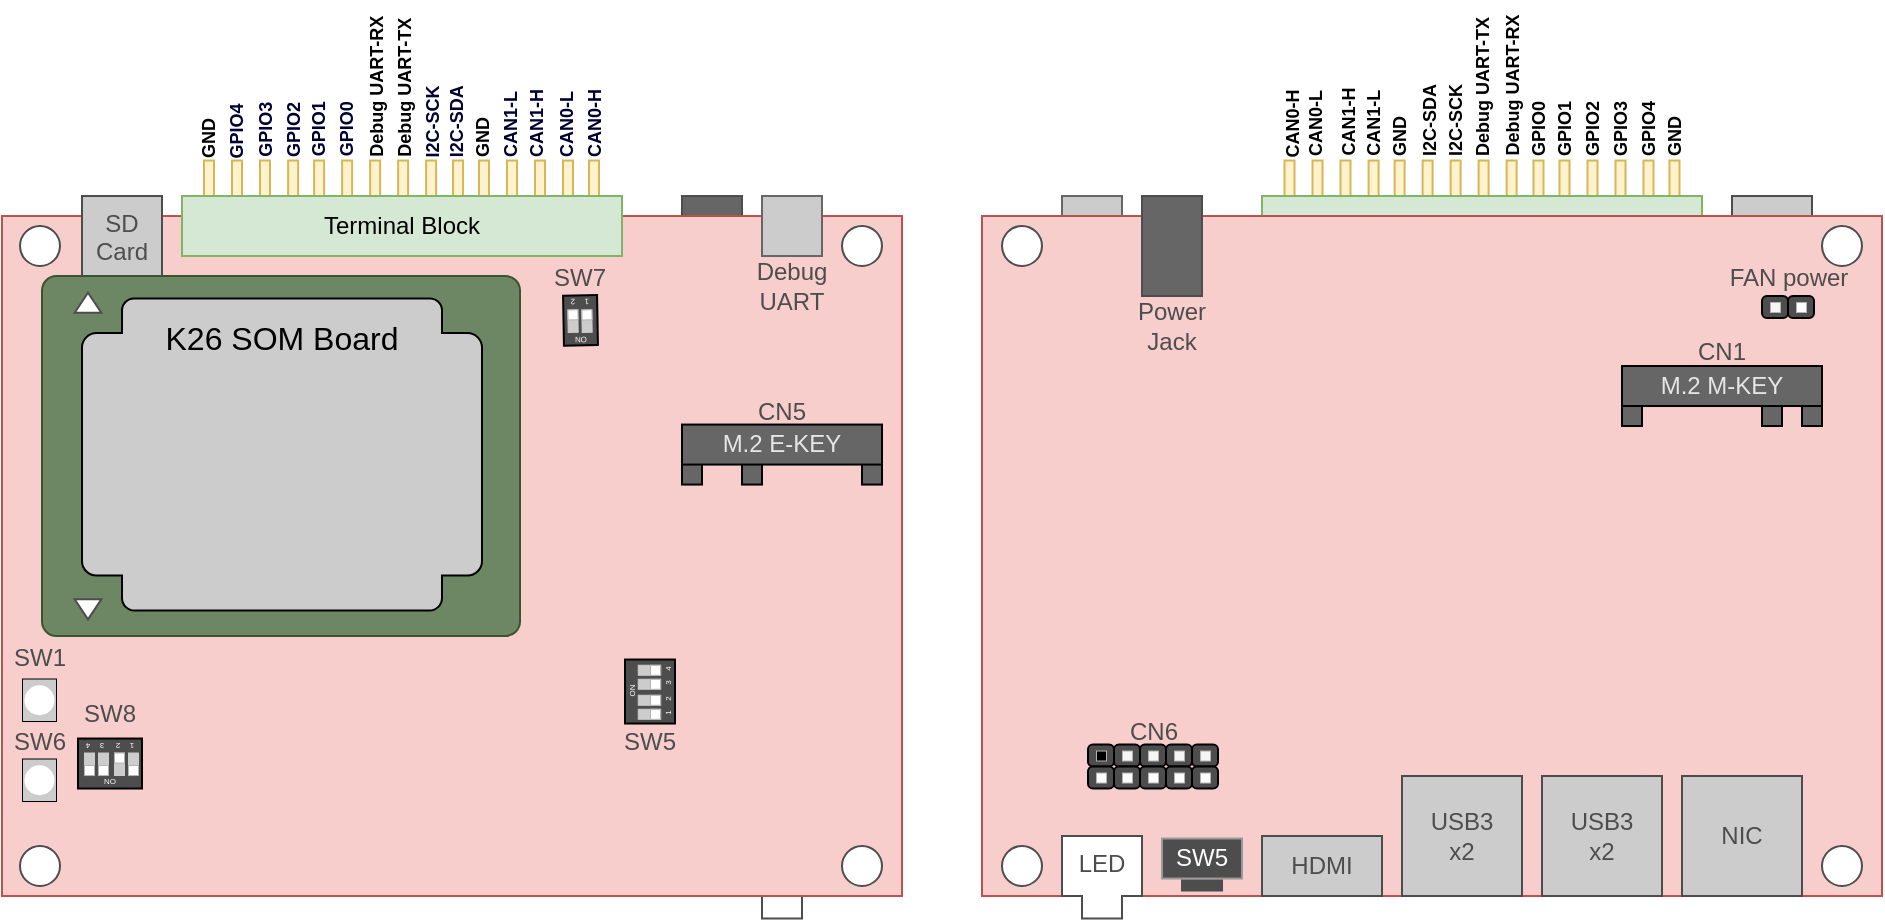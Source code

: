 <mxfile version="20.8.13" type="device"><diagram id="Auntro9jrCzOKTlbSB1T" name="Page-1"><mxGraphModel dx="1839" dy="547" grid="1" gridSize="10" guides="1" tooltips="1" connect="1" arrows="1" fold="1" page="1" pageScale="1" pageWidth="850" pageHeight="1100" math="0" shadow="0"><root><mxCell id="0"/><mxCell id="1" parent="0"/><mxCell id="RBWeou6Ohkpq0n6bIXao-404" value="" style="rounded=0;whiteSpace=wrap;html=1;strokeColor=#d6b656;fillColor=#fff2cc;" parent="1" vertex="1"><mxGeometry x="111.25" y="922.26" width="5" height="33.75" as="geometry"/></mxCell><mxCell id="RBWeou6Ohkpq0n6bIXao-405" value="" style="rounded=0;whiteSpace=wrap;html=1;strokeColor=#d6b656;fillColor=#fff2cc;" parent="1" vertex="1"><mxGeometry x="125.25" y="922.26" width="5" height="33.75" as="geometry"/></mxCell><mxCell id="RBWeou6Ohkpq0n6bIXao-406" value="" style="rounded=0;whiteSpace=wrap;html=1;strokeColor=#d6b656;fillColor=#fff2cc;" parent="1" vertex="1"><mxGeometry x="139.25" y="922.26" width="5" height="33.75" as="geometry"/></mxCell><mxCell id="RBWeou6Ohkpq0n6bIXao-407" value="" style="rounded=0;whiteSpace=wrap;html=1;strokeColor=#d6b656;fillColor=#fff2cc;" parent="1" vertex="1"><mxGeometry x="153.31" y="922.26" width="5" height="33.75" as="geometry"/></mxCell><mxCell id="RBWeou6Ohkpq0n6bIXao-408" value="" style="rounded=0;whiteSpace=wrap;html=1;strokeColor=#d6b656;fillColor=#fff2cc;" parent="1" vertex="1"><mxGeometry x="166.31" y="922.26" width="5" height="33.75" as="geometry"/></mxCell><mxCell id="RBWeou6Ohkpq0n6bIXao-409" value="" style="rounded=0;whiteSpace=wrap;html=1;strokeColor=#d6b656;fillColor=#fff2cc;" parent="1" vertex="1"><mxGeometry x="180.31" y="922.26" width="5" height="33.75" as="geometry"/></mxCell><mxCell id="RBWeou6Ohkpq0n6bIXao-410" value="" style="rounded=0;whiteSpace=wrap;html=1;strokeColor=#d6b656;fillColor=#fff2cc;" parent="1" vertex="1"><mxGeometry x="194.31" y="922.26" width="5" height="33.75" as="geometry"/></mxCell><mxCell id="RBWeou6Ohkpq0n6bIXao-411" value="" style="rounded=0;whiteSpace=wrap;html=1;strokeColor=#d6b656;fillColor=#fff2cc;" parent="1" vertex="1"><mxGeometry x="208.31" y="922.26" width="5" height="33.75" as="geometry"/></mxCell><mxCell id="RBWeou6Ohkpq0n6bIXao-412" value="" style="rounded=0;whiteSpace=wrap;html=1;strokeColor=#d6b656;fillColor=#fff2cc;" parent="1" vertex="1"><mxGeometry x="222.31" y="922.26" width="5" height="33.75" as="geometry"/></mxCell><mxCell id="RBWeou6Ohkpq0n6bIXao-413" value="" style="rounded=0;whiteSpace=wrap;html=1;strokeColor=#d6b656;fillColor=#fff2cc;" parent="1" vertex="1"><mxGeometry x="235.75" y="922.26" width="5" height="33.75" as="geometry"/></mxCell><mxCell id="RBWeou6Ohkpq0n6bIXao-414" value="" style="rounded=0;whiteSpace=wrap;html=1;strokeColor=#d6b656;fillColor=#fff2cc;" parent="1" vertex="1"><mxGeometry x="248.75" y="922.26" width="5" height="33.75" as="geometry"/></mxCell><mxCell id="RBWeou6Ohkpq0n6bIXao-415" value="" style="rounded=0;whiteSpace=wrap;html=1;strokeColor=#d6b656;fillColor=#fff2cc;" parent="1" vertex="1"><mxGeometry x="262.75" y="922.26" width="5" height="33.75" as="geometry"/></mxCell><mxCell id="RBWeou6Ohkpq0n6bIXao-416" value="" style="rounded=0;whiteSpace=wrap;html=1;strokeColor=#d6b656;fillColor=#fff2cc;" parent="1" vertex="1"><mxGeometry x="276.75" y="922.26" width="5" height="33.75" as="geometry"/></mxCell><mxCell id="RBWeou6Ohkpq0n6bIXao-417" value="" style="rounded=0;whiteSpace=wrap;html=1;strokeColor=#d6b656;fillColor=#fff2cc;" parent="1" vertex="1"><mxGeometry x="290.75" y="922.26" width="5" height="33.75" as="geometry"/></mxCell><mxCell id="RBWeou6Ohkpq0n6bIXao-418" value="" style="rounded=0;whiteSpace=wrap;html=1;strokeColor=#d6b656;fillColor=#fff2cc;" parent="1" vertex="1"><mxGeometry x="303.75" y="922.26" width="5" height="33.75" as="geometry"/></mxCell><mxCell id="RBWeou6Ohkpq0n6bIXao-419" value="" style="rounded=0;whiteSpace=wrap;html=1;verticalAlign=top;strokeColor=#4D4D4D;fontColor=#4D4D4D;fillColor=#CCCCCC;" parent="1" vertex="1"><mxGeometry x="335" y="940.01" width="40" height="50" as="geometry"/></mxCell><mxCell id="RBWeou6Ohkpq0n6bIXao-420" value="" style="rounded=0;whiteSpace=wrap;html=1;strokeColor=#666666;fontColor=#333333;fillColor=#CCCCCC;" parent="1" vertex="1"><mxGeometry y="940.01" width="30" height="30" as="geometry"/></mxCell><mxCell id="RBWeou6Ohkpq0n6bIXao-421" value="" style="rounded=0;whiteSpace=wrap;html=1;strokeColor=#82b366;fillColor=#d5e8d4;" parent="1" vertex="1"><mxGeometry x="100" y="940.01" width="220" height="30" as="geometry"/></mxCell><mxCell id="RBWeou6Ohkpq0n6bIXao-422" value="" style="rounded=0;whiteSpace=wrap;html=1;strokeColor=#b85450;fillColor=#f8cecc;" parent="1" vertex="1"><mxGeometry x="-40" y="950.01" width="450" height="340" as="geometry"/></mxCell><mxCell id="RBWeou6Ohkpq0n6bIXao-423" value="" style="ellipse;whiteSpace=wrap;html=1;aspect=fixed;strokeColor=#4D4D4D;fontColor=#4D4D4D;" parent="1" vertex="1"><mxGeometry x="-30" y="955.01" width="20" height="20" as="geometry"/></mxCell><mxCell id="RBWeou6Ohkpq0n6bIXao-424" value="" style="ellipse;whiteSpace=wrap;html=1;aspect=fixed;strokeColor=#4D4D4D;fontColor=#4D4D4D;" parent="1" vertex="1"><mxGeometry x="-30" y="1265.01" width="20" height="20" as="geometry"/></mxCell><mxCell id="RBWeou6Ohkpq0n6bIXao-425" value="" style="ellipse;whiteSpace=wrap;html=1;aspect=fixed;strokeColor=#4D4D4D;fontColor=#4D4D4D;" parent="1" vertex="1"><mxGeometry x="380" y="1265.01" width="20" height="20" as="geometry"/></mxCell><mxCell id="RBWeou6Ohkpq0n6bIXao-426" value="" style="ellipse;whiteSpace=wrap;html=1;aspect=fixed;strokeColor=#4D4D4D;fontColor=#4D4D4D;" parent="1" vertex="1"><mxGeometry x="380" y="955.01" width="20" height="20" as="geometry"/></mxCell><mxCell id="RBWeou6Ohkpq0n6bIXao-427" value="" style="rounded=0;whiteSpace=wrap;html=1;strokeColor=#000000;fontColor=#4D4D4D;fillColor=#666666;" parent="1" vertex="1"><mxGeometry x="350" y="1035.01" width="10" height="20" as="geometry"/></mxCell><mxCell id="RBWeou6Ohkpq0n6bIXao-428" value="" style="rounded=0;whiteSpace=wrap;html=1;strokeColor=#000000;fontColor=#4D4D4D;fillColor=#666666;" parent="1" vertex="1"><mxGeometry x="280" y="1035.01" width="10" height="20" as="geometry"/></mxCell><mxCell id="RBWeou6Ohkpq0n6bIXao-429" value="" style="rounded=0;whiteSpace=wrap;html=1;strokeColor=#000000;fontColor=#4D4D4D;fillColor=#666666;" parent="1" vertex="1"><mxGeometry x="370" y="1035.01" width="10" height="20" as="geometry"/></mxCell><mxCell id="RBWeou6Ohkpq0n6bIXao-430" value="&lt;span&gt;&lt;font color=&quot;#e6e6e6&quot;&gt;M.2 M-KEY&lt;/font&gt;&lt;/span&gt;" style="rounded=0;whiteSpace=wrap;html=1;strokeColor=#000000;fontColor=#4D4D4D;fillColor=#666666;" parent="1" vertex="1"><mxGeometry x="280" y="1025.01" width="100" height="20" as="geometry"/></mxCell><mxCell id="RBWeou6Ohkpq0n6bIXao-431" value="NIC" style="rounded=0;whiteSpace=wrap;html=1;strokeColor=#4D4D4D;fontColor=#4D4D4D;fillColor=#CCCCCC;" parent="1" vertex="1"><mxGeometry x="310" y="1230.01" width="60" height="60" as="geometry"/></mxCell><mxCell id="RBWeou6Ohkpq0n6bIXao-432" value="&lt;div&gt;USB3&lt;/div&gt;x2" style="rounded=0;whiteSpace=wrap;html=1;strokeColor=#4D4D4D;fontColor=#4D4D4D;fillColor=#CCCCCC;" parent="1" vertex="1"><mxGeometry x="170" y="1230.01" width="60" height="60" as="geometry"/></mxCell><mxCell id="RBWeou6Ohkpq0n6bIXao-433" value="&lt;div&gt;USB3&lt;/div&gt;&lt;div&gt;x2&lt;br&gt;&lt;/div&gt;" style="rounded=0;whiteSpace=wrap;html=1;strokeColor=#4D4D4D;fontColor=#4D4D4D;fillColor=#CCCCCC;" parent="1" vertex="1"><mxGeometry x="240" y="1230.01" width="60" height="60" as="geometry"/></mxCell><mxCell id="RBWeou6Ohkpq0n6bIXao-434" value="HDMI" style="rounded=0;whiteSpace=wrap;html=1;strokeColor=#4D4D4D;fontColor=#4D4D4D;fillColor=#CCCCCC;" parent="1" vertex="1"><mxGeometry x="100" y="1260.01" width="60" height="30" as="geometry"/></mxCell><mxCell id="RBWeou6Ohkpq0n6bIXao-435" value="&lt;font color=&quot;#ffffff&quot;&gt;SW5&lt;/font&gt;" style="rounded=0;whiteSpace=wrap;html=1;strokeColor=#999999;fontColor=#4D4D4D;fillColor=#4D4D4D;" parent="1" vertex="1"><mxGeometry x="50" y="1261.26" width="40" height="20" as="geometry"/></mxCell><mxCell id="RBWeou6Ohkpq0n6bIXao-436" value="" style="rounded=0;whiteSpace=wrap;html=1;strokeColor=#4D4D4D;fontColor=#4D4D4D;fillColor=#666666;" parent="1" vertex="1"><mxGeometry x="40" y="940.01" width="30" height="50" as="geometry"/></mxCell><mxCell id="RBWeou6Ohkpq0n6bIXao-437" value="LED" style="shape=tee;whiteSpace=wrap;html=1;dx=20;dy=30;verticalAlign=top;strokeColor=#4D4D4D;fontColor=#4D4D4D;" parent="1" vertex="1"><mxGeometry y="1260.01" width="40" height="41.25" as="geometry"/></mxCell><mxCell id="RBWeou6Ohkpq0n6bIXao-438" value="&lt;div&gt;Power&lt;/div&gt;&lt;div&gt;Jack&lt;br&gt;&lt;/div&gt;" style="text;html=1;strokeColor=none;fillColor=none;align=center;verticalAlign=middle;whiteSpace=wrap;rounded=0;fontColor=#4D4D4D;" parent="1" vertex="1"><mxGeometry x="25" y="990.01" width="60" height="30" as="geometry"/></mxCell><mxCell id="RBWeou6Ohkpq0n6bIXao-439" value="" style="rounded=0;whiteSpace=wrap;html=1;strokeColor=#4D4D4D;fontColor=#4D4D4D;fillColor=#4D4D4D;" parent="1" vertex="1"><mxGeometry x="60" y="1282.26" width="20" height="5" as="geometry"/></mxCell><mxCell id="RBWeou6Ohkpq0n6bIXao-440" value="" style="group" parent="1" connectable="0" vertex="1"><mxGeometry x="65" y="1214.26" width="13" height="22" as="geometry"/></mxCell><mxCell id="RBWeou6Ohkpq0n6bIXao-441" value="" style="rounded=1;whiteSpace=wrap;html=1;labelBackgroundColor=none;fontSize=16;fontColor=#000000;strokeColor=default;strokeWidth=1;fillColor=#4D4D4D;gradientColor=none;arcSize=22;" parent="RBWeou6Ohkpq0n6bIXao-440" vertex="1"><mxGeometry width="13" height="11" as="geometry"/></mxCell><mxCell id="RBWeou6Ohkpq0n6bIXao-442" value="" style="rounded=1;whiteSpace=wrap;html=1;labelBackgroundColor=none;fontSize=16;fontColor=#000000;strokeColor=default;strokeWidth=1;fillColor=#4D4D4D;gradientColor=none;arcSize=22;" parent="RBWeou6Ohkpq0n6bIXao-440" vertex="1"><mxGeometry y="11" width="13" height="11" as="geometry"/></mxCell><mxCell id="RBWeou6Ohkpq0n6bIXao-443" value="" style="rounded=0;whiteSpace=wrap;html=1;labelBackgroundColor=none;fontSize=16;strokeColor=#B3B3B3;strokeWidth=0.5;fillColor=#f5f5f5;fontColor=#333333;" parent="RBWeou6Ohkpq0n6bIXao-440" vertex="1"><mxGeometry x="4" y="3" width="5" height="5" as="geometry"/></mxCell><mxCell id="RBWeou6Ohkpq0n6bIXao-444" value="" style="rounded=0;whiteSpace=wrap;html=1;labelBackgroundColor=none;fontSize=16;strokeColor=#B3B3B3;strokeWidth=0.5;fillColor=#FFFFFF;" parent="RBWeou6Ohkpq0n6bIXao-440" vertex="1"><mxGeometry x="4" y="14" width="5" height="5" as="geometry"/></mxCell><mxCell id="RBWeou6Ohkpq0n6bIXao-452" value="&lt;div style=&quot;font-size: 9px;&quot;&gt;&lt;font color=&quot;#000000&quot;&gt;&lt;b&gt;GND&lt;/b&gt;&lt;/font&gt;&lt;br&gt;&lt;/div&gt;" style="text;html=1;strokeColor=none;fillColor=none;align=left;verticalAlign=middle;whiteSpace=wrap;rounded=0;rotation=-90;fontColor=#4D4D4D;" parent="1" vertex="1"><mxGeometry x="147.03" y="892.55" width="43.94" height="15" as="geometry"/></mxCell><mxCell id="RBWeou6Ohkpq0n6bIXao-453" value="&lt;div style=&quot;font-size: 9px;&quot;&gt;&lt;font color=&quot;#000000&quot; style=&quot;font-size: 9px;&quot;&gt;&lt;b&gt;GND&lt;/b&gt;&lt;/font&gt;&lt;/div&gt;" style="text;html=1;strokeColor=none;fillColor=none;align=left;verticalAlign=middle;whiteSpace=wrap;rounded=0;rotation=-90;fontColor=#4D4D4D;" parent="1" vertex="1"><mxGeometry x="294.93" y="902.98" width="22.63" height="15" as="geometry"/></mxCell><mxCell id="RBWeou6Ohkpq0n6bIXao-454" value="&lt;div style=&quot;font-size: 9px;&quot;&gt;&lt;b style=&quot;&quot;&gt;&lt;font color=&quot;#000000&quot;&gt;GPIO4&lt;/font&gt;&lt;/b&gt;&lt;br&gt;&lt;/div&gt;" style="text;html=1;strokeColor=none;fillColor=none;align=left;verticalAlign=middle;whiteSpace=wrap;rounded=0;rotation=-90;fontColor=#4D4D4D;" parent="1" vertex="1"><mxGeometry x="281.93" y="902.98" width="22.63" height="15" as="geometry"/></mxCell><mxCell id="RBWeou6Ohkpq0n6bIXao-455" value="&lt;div style=&quot;font-size: 9px;&quot;&gt;&lt;b style=&quot;&quot;&gt;&lt;font color=&quot;#000000&quot;&gt;GPIO3&lt;/font&gt;&lt;/b&gt;&lt;br&gt;&lt;/div&gt;" style="text;html=1;strokeColor=none;fillColor=none;align=left;verticalAlign=middle;whiteSpace=wrap;rounded=0;rotation=-90;fontColor=#4D4D4D;" parent="1" vertex="1"><mxGeometry x="267.93" y="902.98" width="22.63" height="15" as="geometry"/></mxCell><mxCell id="RBWeou6Ohkpq0n6bIXao-456" value="&lt;div style=&quot;font-size: 9px;&quot;&gt;&lt;b style=&quot;&quot;&gt;&lt;font color=&quot;#000000&quot;&gt;GPIO2&lt;/font&gt;&lt;/b&gt;&lt;/div&gt;" style="text;html=1;strokeColor=none;fillColor=none;align=left;verticalAlign=middle;whiteSpace=wrap;rounded=0;rotation=-90;fontColor=#4D4D4D;" parent="1" vertex="1"><mxGeometry x="253.93" y="902.98" width="22.63" height="15" as="geometry"/></mxCell><mxCell id="RBWeou6Ohkpq0n6bIXao-457" value="&lt;div style=&quot;font-size: 9px;&quot;&gt;&lt;b style=&quot;&quot;&gt;&lt;font color=&quot;#000000&quot;&gt;GPIO1&lt;/font&gt;&lt;/b&gt;&lt;/div&gt;" style="text;html=1;strokeColor=none;fillColor=none;align=left;verticalAlign=middle;whiteSpace=wrap;rounded=0;rotation=-90;fontColor=#4D4D4D;" parent="1" vertex="1"><mxGeometry x="239.94" y="902.98" width="22.63" height="15" as="geometry"/></mxCell><mxCell id="RBWeou6Ohkpq0n6bIXao-458" value="&lt;div style=&quot;font-size: 9px;&quot;&gt;&lt;b style=&quot;&quot;&gt;&lt;font color=&quot;#000000&quot;&gt;GPIO0&lt;/font&gt;&lt;/b&gt;&lt;/div&gt;" style="text;html=1;strokeColor=none;fillColor=none;align=left;verticalAlign=middle;whiteSpace=wrap;rounded=0;rotation=-90;fontColor=#4D4D4D;" parent="1" vertex="1"><mxGeometry x="226.93" y="902.98" width="22.63" height="15" as="geometry"/></mxCell><mxCell id="RBWeou6Ohkpq0n6bIXao-459" value="&lt;div style=&quot;font-size: 9px;&quot;&gt;&lt;font color=&quot;#000000&quot;&gt;&lt;b&gt;Debug UART-RX&lt;/b&gt;&lt;/font&gt;&lt;br&gt;&lt;/div&gt;" style="text;html=1;strokeColor=none;fillColor=none;align=left;verticalAlign=middle;whiteSpace=wrap;rounded=0;rotation=-90;fontColor=#4D4D4D;" parent="1" vertex="1"><mxGeometry x="185.78" y="874.55" width="78.94" height="15" as="geometry"/></mxCell><mxCell id="RBWeou6Ohkpq0n6bIXao-460" value="&lt;div style=&quot;font-size: 9px;&quot;&gt;&lt;font color=&quot;#000000&quot;&gt;&lt;b&gt;Debug UART-&lt;span style=&quot;background-color: initial;&quot;&gt;TX&lt;/span&gt;&lt;/b&gt;&lt;/font&gt;&lt;/div&gt;" style="text;html=1;strokeColor=none;fillColor=none;align=left;verticalAlign=middle;whiteSpace=wrap;rounded=0;rotation=-90;fontColor=#4D4D4D;" parent="1" vertex="1"><mxGeometry x="174.49" y="878.55" width="71.51" height="15" as="geometry"/></mxCell><mxCell id="RBWeou6Ohkpq0n6bIXao-461" value="&lt;div style=&quot;font-size: 9px;&quot;&gt;&lt;div&gt;&lt;b style=&quot;&quot;&gt;&lt;font color=&quot;#000000&quot;&gt;I2C-SCK&lt;/font&gt;&lt;/b&gt;&lt;/div&gt;&lt;/div&gt;" style="text;html=1;strokeColor=none;fillColor=none;align=left;verticalAlign=middle;whiteSpace=wrap;rounded=0;rotation=-90;fontColor=#4D4D4D;" parent="1" vertex="1"><mxGeometry x="175" y="892.55" width="43.94" height="15" as="geometry"/></mxCell><mxCell id="RBWeou6Ohkpq0n6bIXao-462" value="&lt;div style=&quot;font-size: 9px;&quot;&gt;&lt;b style=&quot;&quot;&gt;&lt;font color=&quot;#000000&quot;&gt;I2C-SDA&lt;/font&gt;&lt;/b&gt;&lt;br&gt;&lt;/div&gt;" style="text;html=1;strokeColor=none;fillColor=none;align=left;verticalAlign=middle;whiteSpace=wrap;rounded=0;rotation=-90;fontColor=#4D4D4D;" parent="1" vertex="1"><mxGeometry x="162.03" y="892.55" width="43.94" height="15" as="geometry"/></mxCell><mxCell id="RBWeou6Ohkpq0n6bIXao-463" value="&lt;div style=&quot;font-size: 9px;&quot;&gt;&lt;div&gt;&lt;b style=&quot;&quot;&gt;&lt;font color=&quot;#000000&quot;&gt;CAN1-L&lt;/font&gt;&lt;/b&gt;&lt;/div&gt;&lt;/div&gt;" style="text;html=1;strokeColor=none;fillColor=none;align=left;verticalAlign=middle;whiteSpace=wrap;rounded=0;rotation=-90;fontColor=#4D4D4D;" parent="1" vertex="1"><mxGeometry x="133.84" y="892.55" width="43.94" height="15" as="geometry"/></mxCell><mxCell id="RBWeou6Ohkpq0n6bIXao-464" value="&lt;div style=&quot;font-size: 9px;&quot;&gt;&lt;div&gt;&lt;b style=&quot;&quot;&gt;&lt;font color=&quot;#000000&quot;&gt;CAN1-H&lt;/font&gt;&lt;/b&gt;&lt;/div&gt;&lt;/div&gt;" style="text;html=1;strokeColor=none;fillColor=none;align=left;verticalAlign=middle;whiteSpace=wrap;rounded=0;rotation=-90;fontColor=#4D4D4D;" parent="1" vertex="1"><mxGeometry x="121.06" y="892.26" width="43.94" height="15" as="geometry"/></mxCell><mxCell id="RBWeou6Ohkpq0n6bIXao-465" value="&lt;div style=&quot;font-size: 9px;&quot;&gt;&lt;b style=&quot;&quot;&gt;&lt;font color=&quot;#000000&quot;&gt;CAN0-L&lt;/font&gt;&lt;/b&gt;&lt;br&gt;&lt;/div&gt;" style="text;html=1;strokeColor=none;fillColor=none;align=left;verticalAlign=middle;whiteSpace=wrap;rounded=0;rotation=-90;fontColor=#4D4D4D;" parent="1" vertex="1"><mxGeometry x="105.03" y="892.55" width="43.94" height="15" as="geometry"/></mxCell><mxCell id="RBWeou6Ohkpq0n6bIXao-466" value="&lt;div style=&quot;font-size: 9px;&quot;&gt;&lt;b style=&quot;&quot;&gt;&lt;font color=&quot;#000000&quot;&gt;CAN0-H&lt;/font&gt;&lt;/b&gt;&lt;br&gt;&lt;/div&gt;" style="text;html=1;strokeColor=none;fillColor=none;align=left;verticalAlign=middle;whiteSpace=wrap;rounded=0;rotation=-90;fontColor=#4D4D4D;" parent="1" vertex="1"><mxGeometry x="93.03" y="893.26" width="43.94" height="15" as="geometry"/></mxCell><mxCell id="RBWeou6Ohkpq0n6bIXao-547" value="&lt;div style=&quot;font-size: 9px;&quot;&gt;&lt;font color=&quot;#000000&quot;&gt;&lt;b&gt;GND&lt;/b&gt;&lt;/font&gt;&lt;br&gt;&lt;/div&gt;" style="text;html=1;strokeColor=none;fillColor=none;align=left;verticalAlign=middle;whiteSpace=wrap;rounded=0;rotation=-90;fontColor=#4D4D4D;" parent="1" vertex="1"><mxGeometry x="-310.97" y="892.98" width="43.94" height="15" as="geometry"/></mxCell><mxCell id="RBWeou6Ohkpq0n6bIXao-548" value="" style="rounded=0;whiteSpace=wrap;html=1;strokeColor=#d6b656;fillColor=#fff2cc;" parent="1" vertex="1"><mxGeometry x="-429" y="922.26" width="5" height="33.75" as="geometry"/></mxCell><mxCell id="RBWeou6Ohkpq0n6bIXao-550" value="" style="rounded=0;whiteSpace=wrap;html=1;strokeColor=#d6b656;fillColor=#fff2cc;" parent="1" vertex="1"><mxGeometry x="-415" y="922.26" width="5" height="33.75" as="geometry"/></mxCell><mxCell id="RBWeou6Ohkpq0n6bIXao-552" value="" style="rounded=0;whiteSpace=wrap;html=1;strokeColor=#d6b656;fillColor=#fff2cc;" parent="1" vertex="1"><mxGeometry x="-401" y="922.26" width="5" height="33.75" as="geometry"/></mxCell><mxCell id="RBWeou6Ohkpq0n6bIXao-554" value="" style="rounded=0;whiteSpace=wrap;html=1;strokeColor=#d6b656;fillColor=#fff2cc;" parent="1" vertex="1"><mxGeometry x="-386.94" y="922.26" width="5" height="33.75" as="geometry"/></mxCell><mxCell id="RBWeou6Ohkpq0n6bIXao-555" value="" style="rounded=0;whiteSpace=wrap;html=1;strokeColor=#d6b656;fillColor=#fff2cc;" parent="1" vertex="1"><mxGeometry x="-373.94" y="922.26" width="5" height="33.75" as="geometry"/></mxCell><mxCell id="RBWeou6Ohkpq0n6bIXao-556" value="" style="rounded=0;whiteSpace=wrap;html=1;strokeColor=#d6b656;fillColor=#fff2cc;" parent="1" vertex="1"><mxGeometry x="-359.94" y="922.26" width="5" height="33.75" as="geometry"/></mxCell><mxCell id="RBWeou6Ohkpq0n6bIXao-557" value="" style="rounded=0;whiteSpace=wrap;html=1;strokeColor=#d6b656;fillColor=#fff2cc;" parent="1" vertex="1"><mxGeometry x="-345.94" y="922.26" width="5" height="33.75" as="geometry"/></mxCell><mxCell id="RBWeou6Ohkpq0n6bIXao-558" value="" style="rounded=0;whiteSpace=wrap;html=1;strokeColor=#d6b656;fillColor=#fff2cc;" parent="1" vertex="1"><mxGeometry x="-331.94" y="922.26" width="5" height="33.75" as="geometry"/></mxCell><mxCell id="RBWeou6Ohkpq0n6bIXao-559" value="" style="rounded=0;whiteSpace=wrap;html=1;strokeColor=#d6b656;fillColor=#fff2cc;" parent="1" vertex="1"><mxGeometry x="-317.94" y="922.26" width="5" height="33.75" as="geometry"/></mxCell><mxCell id="RBWeou6Ohkpq0n6bIXao-560" value="" style="rounded=0;whiteSpace=wrap;html=1;strokeColor=#d6b656;fillColor=#fff2cc;" parent="1" vertex="1"><mxGeometry x="-304.5" y="922.26" width="5" height="33.75" as="geometry"/></mxCell><mxCell id="RBWeou6Ohkpq0n6bIXao-561" value="" style="rounded=0;whiteSpace=wrap;html=1;strokeColor=#d6b656;fillColor=#fff2cc;" parent="1" vertex="1"><mxGeometry x="-291.5" y="922.26" width="5" height="33.75" as="geometry"/></mxCell><mxCell id="RBWeou6Ohkpq0n6bIXao-562" value="" style="rounded=0;whiteSpace=wrap;html=1;strokeColor=#d6b656;fillColor=#fff2cc;" parent="1" vertex="1"><mxGeometry x="-277.5" y="922.26" width="5" height="33.75" as="geometry"/></mxCell><mxCell id="RBWeou6Ohkpq0n6bIXao-563" value="" style="rounded=0;whiteSpace=wrap;html=1;strokeColor=#d6b656;fillColor=#fff2cc;" parent="1" vertex="1"><mxGeometry x="-263.5" y="922.26" width="5" height="33.75" as="geometry"/></mxCell><mxCell id="RBWeou6Ohkpq0n6bIXao-564" value="" style="rounded=0;whiteSpace=wrap;html=1;strokeColor=#d6b656;fillColor=#fff2cc;" parent="1" vertex="1"><mxGeometry x="-249.5" y="922.26" width="5" height="33.75" as="geometry"/></mxCell><mxCell id="RBWeou6Ohkpq0n6bIXao-565" value="" style="rounded=0;whiteSpace=wrap;html=1;strokeColor=#d6b656;fillColor=#fff2cc;" parent="1" vertex="1"><mxGeometry x="-236.5" y="922.26" width="5" height="33.75" as="geometry"/></mxCell><mxCell id="RBWeou6Ohkpq0n6bIXao-566" value="LED" style="shape=tee;whiteSpace=wrap;html=1;dx=20;dy=30;verticalAlign=top;strokeColor=#4D4D4D;fontColor=#4D4D4D;" parent="1" vertex="1"><mxGeometry x="-160.0" y="1260.01" width="40" height="41.25" as="geometry"/></mxCell><mxCell id="RBWeou6Ohkpq0n6bIXao-567" value="" style="rounded=0;whiteSpace=wrap;html=1;strokeColor=#4D4D4D;fontColor=#4D4D4D;fillColor=#666666;" parent="1" vertex="1"><mxGeometry x="-190.0" y="940.01" width="30" height="30" as="geometry"/></mxCell><mxCell id="RBWeou6Ohkpq0n6bIXao-568" value="" style="rounded=0;whiteSpace=wrap;html=1;strokeColor=#b85450;fillColor=#f8cecc;" parent="1" vertex="1"><mxGeometry x="-530" y="950.01" width="450" height="340" as="geometry"/></mxCell><mxCell id="RBWeou6Ohkpq0n6bIXao-569" value="" style="ellipse;whiteSpace=wrap;html=1;aspect=fixed;strokeColor=#4D4D4D;fontColor=#4D4D4D;" parent="1" vertex="1"><mxGeometry x="-521" y="955.01" width="20" height="20" as="geometry"/></mxCell><mxCell id="RBWeou6Ohkpq0n6bIXao-570" value="" style="ellipse;whiteSpace=wrap;html=1;aspect=fixed;strokeColor=#4D4D4D;fontColor=#4D4D4D;" parent="1" vertex="1"><mxGeometry x="-521" y="1265.01" width="20" height="20" as="geometry"/></mxCell><mxCell id="RBWeou6Ohkpq0n6bIXao-571" value="" style="ellipse;whiteSpace=wrap;html=1;aspect=fixed;strokeColor=#4D4D4D;fontColor=#4D4D4D;" parent="1" vertex="1"><mxGeometry x="-110.0" y="1265.01" width="20" height="20" as="geometry"/></mxCell><mxCell id="RBWeou6Ohkpq0n6bIXao-572" value="" style="ellipse;whiteSpace=wrap;html=1;aspect=fixed;strokeColor=#4D4D4D;fontColor=#4D4D4D;fillColor=default;" parent="1" vertex="1"><mxGeometry x="-110.0" y="955.01" width="20" height="20" as="geometry"/></mxCell><mxCell id="RBWeou6Ohkpq0n6bIXao-573" value="Terminal Block" style="rounded=0;whiteSpace=wrap;html=1;strokeColor=#82b366;fillColor=#d5e8d4;" parent="1" vertex="1"><mxGeometry x="-440" y="940.01" width="220" height="30" as="geometry"/></mxCell><mxCell id="RBWeou6Ohkpq0n6bIXao-574" value="" style="rounded=0;whiteSpace=wrap;html=1;strokeColor=#666666;fontColor=#333333;fillColor=#CCCCCC;" parent="1" vertex="1"><mxGeometry x="-150.0" y="940.01" width="30" height="30" as="geometry"/></mxCell><mxCell id="RBWeou6Ohkpq0n6bIXao-575" value="" style="rounded=0;whiteSpace=wrap;html=1;strokeColor=#000000;fontColor=#4D4D4D;fillColor=#666666;" parent="1" vertex="1"><mxGeometry x="-160.0" y="1064.28" width="10" height="20" as="geometry"/></mxCell><mxCell id="RBWeou6Ohkpq0n6bIXao-576" value="" style="rounded=0;whiteSpace=wrap;html=1;strokeColor=#000000;fontColor=#4D4D4D;fillColor=#666666;" parent="1" vertex="1"><mxGeometry x="-190.0" y="1064.28" width="10" height="20" as="geometry"/></mxCell><mxCell id="RBWeou6Ohkpq0n6bIXao-577" value="" style="rounded=0;whiteSpace=wrap;html=1;strokeColor=#000000;fontColor=#4D4D4D;fillColor=#666666;" parent="1" vertex="1"><mxGeometry x="-100.0" y="1064.28" width="10" height="20" as="geometry"/></mxCell><mxCell id="RBWeou6Ohkpq0n6bIXao-578" value="&lt;font color=&quot;#e6e6e6&quot;&gt;M.2 E-KEY&lt;/font&gt;" style="rounded=0;whiteSpace=wrap;html=1;strokeColor=#000000;fontColor=#4D4D4D;fillColor=#666666;" parent="1" vertex="1"><mxGeometry x="-190.0" y="1054.28" width="100" height="20" as="geometry"/></mxCell><mxCell id="RBWeou6Ohkpq0n6bIXao-579" value="&lt;div&gt;SD&lt;/div&gt;&lt;div&gt;Card&lt;br&gt;&lt;/div&gt;" style="rounded=0;whiteSpace=wrap;html=1;verticalAlign=top;strokeColor=#4D4D4D;fontColor=#4D4D4D;fillColor=#CCCCCC;" parent="1" vertex="1"><mxGeometry x="-490" y="940.01" width="40" height="50" as="geometry"/></mxCell><mxCell id="RBWeou6Ohkpq0n6bIXao-580" value="&lt;div&gt;&lt;br&gt;&lt;/div&gt;" style="rounded=1;whiteSpace=wrap;html=1;strokeColor=#3A5431;fillColor=#6d8764;fontColor=#ffffff;arcSize=4;" parent="1" vertex="1"><mxGeometry x="-510" y="980.01" width="239" height="180" as="geometry"/></mxCell><mxCell id="RBWeou6Ohkpq0n6bIXao-581" value="" style="triangle;whiteSpace=wrap;html=1;rotation=90;strokeColor=#4D4D4D;fontColor=#4D4D4D;" parent="1" vertex="1"><mxGeometry x="-492" y="1140.01" width="10" height="13.33" as="geometry"/></mxCell><mxCell id="RBWeou6Ohkpq0n6bIXao-582" value="" style="triangle;whiteSpace=wrap;html=1;rotation=-90;strokeColor=#4D4D4D;fontColor=#4D4D4D;" parent="1" vertex="1"><mxGeometry x="-492" y="986.68" width="10" height="13.33" as="geometry"/></mxCell><mxCell id="RBWeou6Ohkpq0n6bIXao-583" value="Debug UART" style="text;html=1;strokeColor=none;fillColor=none;align=center;verticalAlign=middle;whiteSpace=wrap;rounded=0;fontColor=#4D4D4D;" parent="1" vertex="1"><mxGeometry x="-165.0" y="970.01" width="60" height="30" as="geometry"/></mxCell><mxCell id="RBWeou6Ohkpq0n6bIXao-584" value="" style="group" parent="1" connectable="0" vertex="1"><mxGeometry x="-490" y="991.26" width="200" height="156.03" as="geometry"/></mxCell><mxCell id="RBWeou6Ohkpq0n6bIXao-585" value="" style="rounded=1;whiteSpace=wrap;html=1;labelBackgroundColor=none;fontSize=16;fontColor=#E6E6E6;strokeColor=#000000;fillColor=#CCCCCC;arcSize=20;" parent="RBWeou6Ohkpq0n6bIXao-584" vertex="1"><mxGeometry x="20" width="160" height="30" as="geometry"/></mxCell><mxCell id="RBWeou6Ohkpq0n6bIXao-586" value="" style="rounded=1;whiteSpace=wrap;html=1;labelBackgroundColor=none;fontSize=16;fontColor=#E6E6E6;strokeColor=#000000;fillColor=#CCCCCC;arcSize=21;" parent="RBWeou6Ohkpq0n6bIXao-584" vertex="1"><mxGeometry x="20" y="126.03" width="160" height="30" as="geometry"/></mxCell><mxCell id="RBWeou6Ohkpq0n6bIXao-587" value="" style="rounded=1;whiteSpace=wrap;html=1;labelBackgroundColor=none;fontSize=16;fontColor=#E6E6E6;strokeColor=#000000;fillColor=#CCCCCC;arcSize=6;" parent="RBWeou6Ohkpq0n6bIXao-584" vertex="1"><mxGeometry y="17.28" width="200" height="121.25" as="geometry"/></mxCell><mxCell id="RBWeou6Ohkpq0n6bIXao-588" value="" style="rounded=1;whiteSpace=wrap;html=1;labelBackgroundColor=none;fontSize=16;fontColor=#E6E6E6;strokeColor=none;fillColor=#CCCCCC;arcSize=0;gradientColor=none;" parent="RBWeou6Ohkpq0n6bIXao-584" vertex="1"><mxGeometry x="20.5" y="117.28" width="159" height="30" as="geometry"/></mxCell><mxCell id="RBWeou6Ohkpq0n6bIXao-589" value="" style="rounded=1;whiteSpace=wrap;html=1;labelBackgroundColor=none;fontSize=16;fontColor=#E6E6E6;strokeColor=none;fillColor=#CCCCCC;arcSize=0;gradientColor=none;" parent="RBWeou6Ohkpq0n6bIXao-584" vertex="1"><mxGeometry x="20.5" y="12.28" width="159" height="30" as="geometry"/></mxCell><mxCell id="RBWeou6Ohkpq0n6bIXao-590" value="&lt;div&gt;&lt;font color=&quot;#000000&quot;&gt;K26 SOM Board&lt;/font&gt;&lt;/div&gt;" style="text;html=1;strokeColor=none;fillColor=none;align=center;verticalAlign=middle;whiteSpace=wrap;rounded=0;labelBackgroundColor=none;fontSize=16;fontColor=#E6E6E6;" parent="RBWeou6Ohkpq0n6bIXao-584" vertex="1"><mxGeometry x="30" y="4.26" width="140" height="30" as="geometry"/></mxCell><mxCell id="RBWeou6Ohkpq0n6bIXao-591" value="SW7" style="text;html=1;strokeColor=none;fillColor=none;align=center;verticalAlign=middle;whiteSpace=wrap;rounded=0;fontColor=#4D4D4D;" parent="1" vertex="1"><mxGeometry x="-256.5" y="971.26" width="30" height="20" as="geometry"/></mxCell><mxCell id="RBWeou6Ohkpq0n6bIXao-592" value="" style="group" parent="1" connectable="0" vertex="1"><mxGeometry x="-520" y="1181.26" width="17" height="21.25" as="geometry"/></mxCell><mxCell id="RBWeou6Ohkpq0n6bIXao-593" value="" style="rounded=0;whiteSpace=wrap;html=1;labelBackgroundColor=none;fontSize=16;fontColor=#000000;strokeColor=#000000;strokeWidth=0.5;fillColor=#CCCCCC;gradientColor=none;" parent="RBWeou6Ohkpq0n6bIXao-592" vertex="1"><mxGeometry width="17" height="21.25" as="geometry"/></mxCell><mxCell id="RBWeou6Ohkpq0n6bIXao-594" value="" style="ellipse;whiteSpace=wrap;html=1;rounded=0;labelBackgroundColor=none;fontSize=10;fontColor=#000000;strokeColor=none;strokeWidth=0.5;fillColor=#FFFFFF;gradientColor=none;" parent="RBWeou6Ohkpq0n6bIXao-592" vertex="1"><mxGeometry x="1" y="3.12" width="15" height="15" as="geometry"/></mxCell><mxCell id="RBWeou6Ohkpq0n6bIXao-595" value="" style="group" parent="1" connectable="0" vertex="1"><mxGeometry x="-520" y="1221.26" width="17" height="21.25" as="geometry"/></mxCell><mxCell id="RBWeou6Ohkpq0n6bIXao-596" value="" style="rounded=0;whiteSpace=wrap;html=1;labelBackgroundColor=none;fontSize=16;fontColor=#000000;strokeColor=#000000;strokeWidth=0.5;fillColor=#CCCCCC;gradientColor=none;" parent="RBWeou6Ohkpq0n6bIXao-595" vertex="1"><mxGeometry width="17" height="21.25" as="geometry"/></mxCell><mxCell id="RBWeou6Ohkpq0n6bIXao-597" value="" style="ellipse;whiteSpace=wrap;html=1;rounded=0;labelBackgroundColor=none;fontSize=10;fontColor=#000000;strokeColor=none;strokeWidth=0.5;fillColor=#FFFFFF;gradientColor=none;" parent="RBWeou6Ohkpq0n6bIXao-595" vertex="1"><mxGeometry x="1" y="3.12" width="15" height="15" as="geometry"/></mxCell><mxCell id="RBWeou6Ohkpq0n6bIXao-598" value="SW1" style="text;html=1;strokeColor=none;fillColor=none;align=center;verticalAlign=middle;whiteSpace=wrap;rounded=0;fontColor=#4D4D4D;" parent="1" vertex="1"><mxGeometry x="-526.5" y="1161.26" width="30" height="20" as="geometry"/></mxCell><mxCell id="RBWeou6Ohkpq0n6bIXao-599" value="SW6" style="text;html=1;strokeColor=none;fillColor=none;align=center;verticalAlign=middle;whiteSpace=wrap;rounded=0;fontColor=#4D4D4D;" parent="1" vertex="1"><mxGeometry x="-526.5" y="1202.51" width="30" height="20" as="geometry"/></mxCell><mxCell id="RBWeou6Ohkpq0n6bIXao-600" value="SW8" style="text;html=1;strokeColor=none;fillColor=none;align=center;verticalAlign=middle;whiteSpace=wrap;rounded=0;fontColor=#4D4D4D;" parent="1" vertex="1"><mxGeometry x="-491" y="1188.76" width="30" height="20" as="geometry"/></mxCell><mxCell id="RBWeou6Ohkpq0n6bIXao-601" value="SW5" style="text;html=1;strokeColor=none;fillColor=none;align=center;verticalAlign=middle;whiteSpace=wrap;rounded=0;fontColor=#4D4D4D;" parent="1" vertex="1"><mxGeometry x="-221.0" y="1202.51" width="30" height="20" as="geometry"/></mxCell><mxCell id="RBWeou6Ohkpq0n6bIXao-602" value="" style="group;rotation=-180;" parent="1" connectable="0" vertex="1"><mxGeometry x="-492" y="1211.26" width="32.25" height="28.87" as="geometry"/></mxCell><mxCell id="RBWeou6Ohkpq0n6bIXao-603" value="" style="rounded=0;whiteSpace=wrap;html=1;labelBackgroundColor=none;fontSize=16;fontColor=#000000;strokeColor=default;strokeWidth=1;fillColor=#4D4D4D;gradientColor=none;rotation=-180;" parent="RBWeou6Ohkpq0n6bIXao-602" vertex="1"><mxGeometry width="32" height="25" as="geometry"/></mxCell><mxCell id="RBWeou6Ohkpq0n6bIXao-604" value="" style="rounded=0;whiteSpace=wrap;html=1;labelBackgroundColor=none;fontSize=16;fontColor=#000000;strokeColor=#CCCCCC;strokeWidth=0.5;fillColor=#CCCCCC;gradientColor=none;rotation=-180;" parent="RBWeou6Ohkpq0n6bIXao-602" vertex="1"><mxGeometry x="25" y="7" width="5" height="11.25" as="geometry"/></mxCell><mxCell id="RBWeou6Ohkpq0n6bIXao-605" value="" style="rounded=0;whiteSpace=wrap;html=1;labelBackgroundColor=none;fontSize=16;fontColor=#000000;strokeColor=#CCCCCC;strokeWidth=0.5;fillColor=#CCCCCC;gradientColor=none;rotation=-180;" parent="RBWeou6Ohkpq0n6bIXao-602" vertex="1"><mxGeometry x="18" y="7" width="5" height="11.25" as="geometry"/></mxCell><mxCell id="RBWeou6Ohkpq0n6bIXao-606" value="" style="rounded=0;whiteSpace=wrap;html=1;labelBackgroundColor=none;fontSize=16;fontColor=#000000;strokeColor=#CCCCCC;strokeWidth=0.5;fillColor=#CCCCCC;gradientColor=none;rotation=-180;" parent="RBWeou6Ohkpq0n6bIXao-602" vertex="1"><mxGeometry x="10" y="7" width="5" height="11.25" as="geometry"/></mxCell><mxCell id="RBWeou6Ohkpq0n6bIXao-607" value="" style="rounded=0;whiteSpace=wrap;html=1;labelBackgroundColor=none;fontSize=16;fontColor=#000000;strokeColor=#CCCCCC;strokeWidth=0.5;fillColor=#CCCCCC;gradientColor=none;rotation=-180;" parent="RBWeou6Ohkpq0n6bIXao-602" vertex="1"><mxGeometry x="3" y="7" width="5" height="11.25" as="geometry"/></mxCell><mxCell id="RBWeou6Ohkpq0n6bIXao-608" value="" style="rounded=0;whiteSpace=wrap;html=1;labelBackgroundColor=none;fontSize=16;fontColor=#000000;strokeColor=#B3B3B3;strokeWidth=0.5;fillColor=#FFFFFF;gradientColor=none;rotation=-180;" parent="RBWeou6Ohkpq0n6bIXao-602" vertex="1"><mxGeometry x="3" y="13.25" width="5" height="5" as="geometry"/></mxCell><mxCell id="RBWeou6Ohkpq0n6bIXao-609" value="" style="rounded=0;whiteSpace=wrap;html=1;labelBackgroundColor=none;fontSize=16;fontColor=#000000;strokeColor=#B3B3B3;strokeWidth=0.5;fillColor=#FFFFFF;gradientColor=none;rotation=-180;" parent="RBWeou6Ohkpq0n6bIXao-602" vertex="1"><mxGeometry x="10" y="13.25" width="5" height="5" as="geometry"/></mxCell><mxCell id="RBWeou6Ohkpq0n6bIXao-610" value="" style="rounded=0;whiteSpace=wrap;html=1;labelBackgroundColor=none;fontSize=16;fontColor=#000000;strokeColor=#B3B3B3;strokeWidth=0.5;fillColor=#FFFFFF;gradientColor=none;rotation=-180;" parent="RBWeou6Ohkpq0n6bIXao-602" vertex="1"><mxGeometry x="18" y="7" width="5" height="5" as="geometry"/></mxCell><mxCell id="RBWeou6Ohkpq0n6bIXao-611" value="" style="rounded=0;whiteSpace=wrap;html=1;labelBackgroundColor=none;fontSize=16;fontColor=#000000;strokeColor=#B3B3B3;strokeWidth=0.5;fillColor=#FFFFFF;gradientColor=none;rotation=-180;" parent="RBWeou6Ohkpq0n6bIXao-602" vertex="1"><mxGeometry x="25" y="13.25" width="5" height="5" as="geometry"/></mxCell><mxCell id="RBWeou6Ohkpq0n6bIXao-612" value="&lt;span style=&quot;font-size: 4px;&quot;&gt;&lt;font color=&quot;#ffffff&quot;&gt;1&lt;/font&gt;&lt;/span&gt;" style="text;html=1;strokeColor=none;fillColor=none;align=center;verticalAlign=middle;whiteSpace=wrap;rounded=0;labelBackgroundColor=none;fontSize=10;fontColor=#000000;rotation=-180;" parent="RBWeou6Ohkpq0n6bIXao-602" vertex="1"><mxGeometry x="22" y="1" width="10" height="10" as="geometry"/></mxCell><mxCell id="RBWeou6Ohkpq0n6bIXao-613" value="&lt;span style=&quot;font-size: 4px;&quot;&gt;&lt;font color=&quot;#ffffff&quot;&gt;2&lt;/font&gt;&lt;/span&gt;" style="text;html=1;strokeColor=none;fillColor=none;align=center;verticalAlign=middle;whiteSpace=wrap;rounded=0;labelBackgroundColor=none;fontSize=10;fontColor=#000000;rotation=-180;" parent="RBWeou6Ohkpq0n6bIXao-602" vertex="1"><mxGeometry x="15" y="1" width="10" height="10" as="geometry"/></mxCell><mxCell id="RBWeou6Ohkpq0n6bIXao-614" value="&lt;span style=&quot;font-size: 4px;&quot;&gt;&lt;font color=&quot;#ffffff&quot;&gt;3&lt;/font&gt;&lt;/span&gt;" style="text;html=1;strokeColor=none;fillColor=none;align=center;verticalAlign=middle;whiteSpace=wrap;rounded=0;labelBackgroundColor=none;fontSize=10;fontColor=#000000;rotation=-180;" parent="RBWeou6Ohkpq0n6bIXao-602" vertex="1"><mxGeometry x="7" y="1" width="10" height="10" as="geometry"/></mxCell><mxCell id="RBWeou6Ohkpq0n6bIXao-615" value="&lt;span style=&quot;font-size: 4px;&quot;&gt;&lt;font color=&quot;#ffffff&quot;&gt;4&lt;/font&gt;&lt;/span&gt;" style="text;html=1;strokeColor=none;fillColor=none;align=center;verticalAlign=middle;whiteSpace=wrap;rounded=0;labelBackgroundColor=none;fontSize=10;fontColor=#000000;rotation=-180;" parent="RBWeou6Ohkpq0n6bIXao-602" vertex="1"><mxGeometry y="1" width="10" height="10" as="geometry"/></mxCell><mxCell id="RBWeou6Ohkpq0n6bIXao-616" value="&lt;font color=&quot;#ffffff&quot;&gt;&lt;span style=&quot;font-size: 4px;&quot;&gt;ON&lt;/span&gt;&lt;/font&gt;" style="text;html=1;strokeColor=none;fillColor=none;align=center;verticalAlign=middle;whiteSpace=wrap;rounded=0;labelBackgroundColor=none;fontSize=10;fontColor=#000000;rotation=-180;" parent="RBWeou6Ohkpq0n6bIXao-602" vertex="1"><mxGeometry x="11" y="19" width="10" height="10" as="geometry"/></mxCell><mxCell id="RBWeou6Ohkpq0n6bIXao-617" value="" style="group;rotation=-90;" parent="1" connectable="0" vertex="1"><mxGeometry x="-224.0" y="1173.26" width="32.25" height="28.87" as="geometry"/></mxCell><mxCell id="RBWeou6Ohkpq0n6bIXao-618" value="" style="rounded=0;whiteSpace=wrap;html=1;labelBackgroundColor=none;fontSize=16;fontColor=#000000;strokeColor=default;strokeWidth=1;fillColor=#4D4D4D;gradientColor=none;rotation=-90;" parent="RBWeou6Ohkpq0n6bIXao-617" vertex="1"><mxGeometry x="2" y="2" width="32" height="25" as="geometry"/></mxCell><mxCell id="RBWeou6Ohkpq0n6bIXao-619" value="" style="rounded=0;whiteSpace=wrap;html=1;labelBackgroundColor=none;fontSize=16;fontColor=#000000;strokeColor=#CCCCCC;strokeWidth=0.5;fillColor=#CCCCCC;gradientColor=none;rotation=-90;" parent="RBWeou6Ohkpq0n6bIXao-617" vertex="1"><mxGeometry x="15" y="20" width="5" height="11.25" as="geometry"/></mxCell><mxCell id="RBWeou6Ohkpq0n6bIXao-620" value="" style="rounded=0;whiteSpace=wrap;html=1;labelBackgroundColor=none;fontSize=16;fontColor=#000000;strokeColor=#CCCCCC;strokeWidth=0.5;fillColor=#CCCCCC;gradientColor=none;rotation=-90;" parent="RBWeou6Ohkpq0n6bIXao-617" vertex="1"><mxGeometry x="15" y="13" width="5" height="11.25" as="geometry"/></mxCell><mxCell id="RBWeou6Ohkpq0n6bIXao-621" value="" style="rounded=0;whiteSpace=wrap;html=1;labelBackgroundColor=none;fontSize=16;fontColor=#000000;strokeColor=#CCCCCC;strokeWidth=0.5;fillColor=#CCCCCC;gradientColor=none;rotation=-90;" parent="RBWeou6Ohkpq0n6bIXao-617" vertex="1"><mxGeometry x="15" y="5" width="5" height="11.25" as="geometry"/></mxCell><mxCell id="RBWeou6Ohkpq0n6bIXao-622" value="" style="rounded=0;whiteSpace=wrap;html=1;labelBackgroundColor=none;fontSize=16;fontColor=#000000;strokeColor=#CCCCCC;strokeWidth=0.5;fillColor=#CCCCCC;gradientColor=none;rotation=-90;" parent="RBWeou6Ohkpq0n6bIXao-617" vertex="1"><mxGeometry x="15" y="-2" width="5" height="11.25" as="geometry"/></mxCell><mxCell id="RBWeou6Ohkpq0n6bIXao-623" value="" style="rounded=0;whiteSpace=wrap;html=1;labelBackgroundColor=none;fontSize=16;fontColor=#000000;strokeColor=#B3B3B3;strokeWidth=0.5;fillColor=#FFFFFF;gradientColor=none;rotation=-90;" parent="RBWeou6Ohkpq0n6bIXao-617" vertex="1"><mxGeometry x="18" y="1.13" width="5" height="5" as="geometry"/></mxCell><mxCell id="RBWeou6Ohkpq0n6bIXao-624" value="" style="rounded=0;whiteSpace=wrap;html=1;labelBackgroundColor=none;fontSize=16;fontColor=#000000;strokeColor=#B3B3B3;strokeWidth=0.5;fillColor=#FFFFFF;gradientColor=none;rotation=-90;" parent="RBWeou6Ohkpq0n6bIXao-617" vertex="1"><mxGeometry x="18" y="8.13" width="5" height="5" as="geometry"/></mxCell><mxCell id="RBWeou6Ohkpq0n6bIXao-625" value="" style="rounded=0;whiteSpace=wrap;html=1;labelBackgroundColor=none;fontSize=16;fontColor=#000000;strokeColor=#B3B3B3;strokeWidth=0.5;fillColor=#FFFFFF;gradientColor=none;rotation=-90;" parent="RBWeou6Ohkpq0n6bIXao-617" vertex="1"><mxGeometry x="18" y="16.13" width="5" height="5" as="geometry"/></mxCell><mxCell id="RBWeou6Ohkpq0n6bIXao-626" value="" style="rounded=0;whiteSpace=wrap;html=1;labelBackgroundColor=none;fontSize=16;fontColor=#000000;strokeColor=#B3B3B3;strokeWidth=0.5;fillColor=#FFFFFF;gradientColor=none;rotation=-90;" parent="RBWeou6Ohkpq0n6bIXao-617" vertex="1"><mxGeometry x="18" y="23.12" width="5" height="5" as="geometry"/></mxCell><mxCell id="RBWeou6Ohkpq0n6bIXao-627" value="&lt;span style=&quot;font-size: 4px;&quot;&gt;&lt;font color=&quot;#ffffff&quot;&gt;1&lt;/font&gt;&lt;/span&gt;" style="text;html=1;strokeColor=none;fillColor=none;align=center;verticalAlign=middle;whiteSpace=wrap;rounded=0;labelBackgroundColor=none;fontSize=10;fontColor=#000000;rotation=-90;" parent="RBWeou6Ohkpq0n6bIXao-617" vertex="1"><mxGeometry x="20" y="20" width="10" height="10" as="geometry"/></mxCell><mxCell id="RBWeou6Ohkpq0n6bIXao-628" value="&lt;span style=&quot;font-size: 4px;&quot;&gt;&lt;font color=&quot;#ffffff&quot;&gt;2&lt;/font&gt;&lt;/span&gt;" style="text;html=1;strokeColor=none;fillColor=none;align=center;verticalAlign=middle;whiteSpace=wrap;rounded=0;labelBackgroundColor=none;fontSize=10;fontColor=#000000;rotation=-90;" parent="RBWeou6Ohkpq0n6bIXao-617" vertex="1"><mxGeometry x="20" y="13" width="10" height="10" as="geometry"/></mxCell><mxCell id="RBWeou6Ohkpq0n6bIXao-629" value="&lt;span style=&quot;font-size: 4px;&quot;&gt;&lt;font color=&quot;#ffffff&quot;&gt;3&lt;/font&gt;&lt;/span&gt;" style="text;html=1;strokeColor=none;fillColor=none;align=center;verticalAlign=middle;whiteSpace=wrap;rounded=0;labelBackgroundColor=none;fontSize=10;fontColor=#000000;rotation=-90;" parent="RBWeou6Ohkpq0n6bIXao-617" vertex="1"><mxGeometry x="20" y="5" width="10" height="10" as="geometry"/></mxCell><mxCell id="RBWeou6Ohkpq0n6bIXao-630" value="&lt;span style=&quot;font-size: 4px;&quot;&gt;&lt;font color=&quot;#ffffff&quot;&gt;4&lt;/font&gt;&lt;/span&gt;" style="text;html=1;strokeColor=none;fillColor=none;align=center;verticalAlign=middle;whiteSpace=wrap;rounded=0;labelBackgroundColor=none;fontSize=10;fontColor=#000000;rotation=-90;" parent="RBWeou6Ohkpq0n6bIXao-617" vertex="1"><mxGeometry x="20" y="-2" width="10" height="10" as="geometry"/></mxCell><mxCell id="RBWeou6Ohkpq0n6bIXao-631" value="&lt;font color=&quot;#ffffff&quot;&gt;&lt;span style=&quot;font-size: 4px;&quot;&gt;ON&lt;/span&gt;&lt;/font&gt;" style="text;html=1;strokeColor=none;fillColor=none;align=center;verticalAlign=middle;whiteSpace=wrap;rounded=0;labelBackgroundColor=none;fontSize=10;fontColor=#000000;rotation=-90;" parent="RBWeou6Ohkpq0n6bIXao-617" vertex="1"><mxGeometry x="2" y="9" width="10" height="10" as="geometry"/></mxCell><mxCell id="RBWeou6Ohkpq0n6bIXao-632" value="" style="group;rotation=-181;" parent="1" connectable="0" vertex="1"><mxGeometry x="-249.25" y="989.68" width="17.5" height="30" as="geometry"/></mxCell><mxCell id="RBWeou6Ohkpq0n6bIXao-633" value="" style="rounded=0;whiteSpace=wrap;html=1;labelBackgroundColor=none;fontSize=16;fontColor=#000000;strokeColor=default;strokeWidth=1;fillColor=#4D4D4D;gradientColor=none;rotation=-181;" parent="RBWeou6Ohkpq0n6bIXao-632" vertex="1"><mxGeometry width="17" height="25" as="geometry"/></mxCell><mxCell id="RBWeou6Ohkpq0n6bIXao-634" value="" style="rounded=0;whiteSpace=wrap;html=1;labelBackgroundColor=none;fontSize=16;fontColor=#000000;strokeColor=#CCCCCC;strokeWidth=0.5;fillColor=#CCCCCC;gradientColor=none;rotation=-181;" parent="RBWeou6Ohkpq0n6bIXao-632" vertex="1"><mxGeometry x="9" y="7" width="5" height="11.25" as="geometry"/></mxCell><mxCell id="RBWeou6Ohkpq0n6bIXao-635" value="" style="rounded=0;whiteSpace=wrap;html=1;labelBackgroundColor=none;fontSize=16;fontColor=#000000;strokeColor=#CCCCCC;strokeWidth=0.5;fillColor=#CCCCCC;gradientColor=none;rotation=-181;" parent="RBWeou6Ohkpq0n6bIXao-632" vertex="1"><mxGeometry x="2" y="7" width="5" height="11.25" as="geometry"/></mxCell><mxCell id="RBWeou6Ohkpq0n6bIXao-636" value="" style="rounded=0;whiteSpace=wrap;html=1;labelBackgroundColor=none;fontSize=16;fontColor=#000000;strokeColor=#B3B3B3;strokeWidth=0.5;fillColor=#FFFFFF;gradientColor=none;rotation=-181;" parent="RBWeou6Ohkpq0n6bIXao-632" vertex="1"><mxGeometry x="2" y="7" width="5" height="5" as="geometry"/></mxCell><mxCell id="RBWeou6Ohkpq0n6bIXao-637" value="" style="rounded=0;whiteSpace=wrap;html=1;labelBackgroundColor=none;fontSize=16;fontColor=#000000;strokeColor=#B3B3B3;strokeWidth=0.5;fillColor=#FFFFFF;gradientColor=none;rotation=-181;" parent="RBWeou6Ohkpq0n6bIXao-632" vertex="1"><mxGeometry x="9" y="7" width="5" height="5" as="geometry"/></mxCell><mxCell id="RBWeou6Ohkpq0n6bIXao-638" value="&lt;font color=&quot;#ffffff&quot;&gt;&lt;span style=&quot;font-size: 4px;&quot;&gt;ON&lt;/span&gt;&lt;/font&gt;" style="text;html=1;strokeColor=none;fillColor=none;align=center;verticalAlign=middle;whiteSpace=wrap;rounded=0;labelBackgroundColor=none;fontSize=10;fontColor=#000000;rotation=-181;" parent="RBWeou6Ohkpq0n6bIXao-632" vertex="1"><mxGeometry x="4" y="20" width="10" height="10" as="geometry"/></mxCell><mxCell id="RBWeou6Ohkpq0n6bIXao-639" value="&lt;span style=&quot;font-size: 4px;&quot;&gt;&lt;font color=&quot;#ffffff&quot;&gt;1&lt;/font&gt;&lt;/span&gt;" style="text;html=1;strokeColor=none;fillColor=none;align=center;verticalAlign=middle;whiteSpace=wrap;rounded=0;labelBackgroundColor=none;fontSize=10;fontColor=#000000;rotation=-181;" parent="RBWeou6Ohkpq0n6bIXao-632" vertex="1"><mxGeometry x="7" y="1" width="10" height="10" as="geometry"/></mxCell><mxCell id="RBWeou6Ohkpq0n6bIXao-640" value="&lt;span style=&quot;font-size: 4px;&quot;&gt;&lt;font color=&quot;#ffffff&quot;&gt;2&lt;/font&gt;&lt;/span&gt;" style="text;html=1;strokeColor=none;fillColor=none;align=center;verticalAlign=middle;whiteSpace=wrap;rounded=0;labelBackgroundColor=none;fontSize=10;fontColor=#000000;rotation=-181;" parent="RBWeou6Ohkpq0n6bIXao-632" vertex="1"><mxGeometry y="1" width="10" height="10" as="geometry"/></mxCell><mxCell id="RBWeou6Ohkpq0n6bIXao-643" value="&lt;div style=&quot;font-size: 9px;&quot;&gt;&lt;font color=&quot;#000000&quot; style=&quot;font-size: 9px;&quot;&gt;&lt;b&gt;GND&lt;/b&gt;&lt;/font&gt;&lt;/div&gt;" style="text;html=1;strokeColor=none;fillColor=none;align=left;verticalAlign=middle;whiteSpace=wrap;rounded=0;rotation=-90;fontColor=#4D4D4D;" parent="1" vertex="1"><mxGeometry x="-438.07" y="903.98" width="22.63" height="15" as="geometry"/></mxCell><mxCell id="RBWeou6Ohkpq0n6bIXao-644" value="&lt;div style=&quot;font-size: 9px&quot;&gt;&lt;b&gt;&lt;font color=&quot;#000033&quot;&gt;GPIO4&lt;/font&gt;&lt;/b&gt;&lt;br&gt;&lt;/div&gt;" style="text;html=1;strokeColor=none;fillColor=none;align=left;verticalAlign=middle;whiteSpace=wrap;rounded=0;rotation=-90;fontColor=#4D4D4D;" parent="1" vertex="1"><mxGeometry x="-423.88" y="903.98" width="22.63" height="15" as="geometry"/></mxCell><mxCell id="RBWeou6Ohkpq0n6bIXao-645" value="&lt;div style=&quot;font-size: 9px&quot;&gt;&lt;b&gt;&lt;font color=&quot;#000033&quot;&gt;GPIO3&lt;/font&gt;&lt;/b&gt;&lt;br&gt;&lt;/div&gt;" style="text;html=1;strokeColor=none;fillColor=none;align=left;verticalAlign=middle;whiteSpace=wrap;rounded=0;rotation=-90;fontColor=#4D4D4D;" parent="1" vertex="1"><mxGeometry x="-409.76" y="903.98" width="22.63" height="15" as="geometry"/></mxCell><mxCell id="RBWeou6Ohkpq0n6bIXao-646" value="&lt;div style=&quot;font-size: 9px&quot;&gt;&lt;b&gt;&lt;font color=&quot;#000033&quot;&gt;GPIO2&lt;/font&gt;&lt;/b&gt;&lt;/div&gt;" style="text;html=1;strokeColor=none;fillColor=none;align=left;verticalAlign=middle;whiteSpace=wrap;rounded=0;rotation=-90;fontColor=#4D4D4D;" parent="1" vertex="1"><mxGeometry x="-395.63" y="903.98" width="22.63" height="15" as="geometry"/></mxCell><mxCell id="RBWeou6Ohkpq0n6bIXao-647" value="&lt;div style=&quot;font-size: 9px&quot;&gt;&lt;b&gt;&lt;font color=&quot;#000033&quot;&gt;GPIO1&lt;/font&gt;&lt;/b&gt;&lt;/div&gt;" style="text;html=1;strokeColor=none;fillColor=none;align=left;verticalAlign=middle;whiteSpace=wrap;rounded=0;rotation=-90;fontColor=#4D4D4D;" parent="1" vertex="1"><mxGeometry x="-382.94" y="902.98" width="22.63" height="15" as="geometry"/></mxCell><mxCell id="RBWeou6Ohkpq0n6bIXao-648" value="&lt;div style=&quot;font-size: 9px&quot;&gt;&lt;b&gt;&lt;font color=&quot;#000033&quot;&gt;GPIO0&lt;/font&gt;&lt;/b&gt;&lt;/div&gt;" style="text;html=1;strokeColor=none;fillColor=none;align=left;verticalAlign=middle;whiteSpace=wrap;rounded=0;rotation=-90;fontColor=#4D4D4D;" parent="1" vertex="1"><mxGeometry x="-368.94" y="902.98" width="22.63" height="15" as="geometry"/></mxCell><mxCell id="RBWeou6Ohkpq0n6bIXao-649" value="&lt;div style=&quot;font-size: 9px;&quot;&gt;&lt;font color=&quot;#000000&quot;&gt;&lt;b&gt;Debug UART-RX&lt;/b&gt;&lt;/font&gt;&lt;br&gt;&lt;/div&gt;" style="text;html=1;strokeColor=none;fillColor=none;align=left;verticalAlign=middle;whiteSpace=wrap;rounded=0;rotation=-90;fontColor=#4D4D4D;" parent="1" vertex="1"><mxGeometry x="-382.65" y="875.55" width="78.94" height="15" as="geometry"/></mxCell><mxCell id="RBWeou6Ohkpq0n6bIXao-650" value="&lt;div style=&quot;font-size: 9px;&quot;&gt;&lt;font color=&quot;#000000&quot;&gt;&lt;b&gt;Debug UART-&lt;span style=&quot;background-color: initial;&quot;&gt;TX&lt;/span&gt;&lt;/b&gt;&lt;/font&gt;&lt;/div&gt;" style="text;html=1;strokeColor=none;fillColor=none;align=left;verticalAlign=middle;whiteSpace=wrap;rounded=0;rotation=-90;fontColor=#4D4D4D;" parent="1" vertex="1"><mxGeometry x="-364.94" y="879.26" width="71.51" height="15" as="geometry"/></mxCell><mxCell id="RBWeou6Ohkpq0n6bIXao-651" value="&lt;div style=&quot;font-size: 9px&quot;&gt;&lt;div&gt;&lt;b&gt;&lt;font color=&quot;#000033&quot;&gt;I2C-SCK&lt;/font&gt;&lt;/b&gt;&lt;/div&gt;&lt;/div&gt;" style="text;html=1;strokeColor=none;fillColor=none;align=left;verticalAlign=middle;whiteSpace=wrap;rounded=0;rotation=-90;fontColor=#4D4D4D;" parent="1" vertex="1"><mxGeometry x="-336.94" y="893.26" width="43.94" height="15" as="geometry"/></mxCell><mxCell id="RBWeou6Ohkpq0n6bIXao-652" value="&lt;div style=&quot;font-size: 9px&quot;&gt;&lt;b&gt;&lt;font color=&quot;#000033&quot;&gt;I2C-SDA&lt;/font&gt;&lt;/b&gt;&lt;br&gt;&lt;/div&gt;" style="text;html=1;strokeColor=none;fillColor=none;align=left;verticalAlign=middle;whiteSpace=wrap;rounded=0;rotation=-90;fontColor=#4D4D4D;" parent="1" vertex="1"><mxGeometry x="-324.41" y="893.55" width="43.94" height="15" as="geometry"/></mxCell><mxCell id="RBWeou6Ohkpq0n6bIXao-653" value="&lt;div style=&quot;font-size: 9px&quot;&gt;&lt;div&gt;&lt;b&gt;&lt;font color=&quot;#000033&quot;&gt;CAN1-L&lt;/font&gt;&lt;/b&gt;&lt;/div&gt;&lt;/div&gt;" style="text;html=1;strokeColor=none;fillColor=none;align=left;verticalAlign=middle;whiteSpace=wrap;rounded=0;rotation=-90;fontColor=#4D4D4D;" parent="1" vertex="1"><mxGeometry x="-296.97" y="892.98" width="43.94" height="15" as="geometry"/></mxCell><mxCell id="RBWeou6Ohkpq0n6bIXao-654" value="&lt;div style=&quot;font-size: 9px&quot;&gt;&lt;div&gt;&lt;b&gt;&lt;font color=&quot;#000033&quot;&gt;CAN1-H&lt;/font&gt;&lt;/b&gt;&lt;/div&gt;&lt;/div&gt;" style="text;html=1;strokeColor=none;fillColor=none;align=left;verticalAlign=middle;whiteSpace=wrap;rounded=0;rotation=-90;fontColor=#4D4D4D;" parent="1" vertex="1"><mxGeometry x="-283.88" y="892.98" width="43.94" height="15" as="geometry"/></mxCell><mxCell id="RBWeou6Ohkpq0n6bIXao-655" value="&lt;div style=&quot;font-size: 9px&quot;&gt;&lt;b&gt;&lt;font color=&quot;#000033&quot;&gt;CAN0-L&lt;/font&gt;&lt;/b&gt;&lt;br&gt;&lt;/div&gt;" style="text;html=1;strokeColor=none;fillColor=none;align=left;verticalAlign=middle;whiteSpace=wrap;rounded=0;rotation=-90;fontColor=#4D4D4D;" parent="1" vertex="1"><mxGeometry x="-268.94" y="892.98" width="43.94" height="15" as="geometry"/></mxCell><mxCell id="RBWeou6Ohkpq0n6bIXao-656" value="&lt;div style=&quot;font-size: 9px&quot;&gt;&lt;b&gt;&lt;font color=&quot;#000033&quot;&gt;CAN0-H&lt;/font&gt;&lt;/b&gt;&lt;br&gt;&lt;/div&gt;" style="text;html=1;strokeColor=none;fillColor=none;align=left;verticalAlign=middle;whiteSpace=wrap;rounded=0;rotation=-90;fontColor=#4D4D4D;" parent="1" vertex="1"><mxGeometry x="-254.97" y="892.98" width="43.94" height="15" as="geometry"/></mxCell><mxCell id="ggPtCmF2vx0LdzmDwPyb-17" value="" style="group" connectable="0" vertex="1" parent="1"><mxGeometry x="52" y="1214.26" width="13" height="22" as="geometry"/></mxCell><mxCell id="ggPtCmF2vx0LdzmDwPyb-18" value="" style="rounded=1;whiteSpace=wrap;html=1;labelBackgroundColor=none;fontSize=16;fontColor=#000000;strokeColor=default;strokeWidth=1;fillColor=#4D4D4D;gradientColor=none;arcSize=22;" vertex="1" parent="ggPtCmF2vx0LdzmDwPyb-17"><mxGeometry width="13" height="11" as="geometry"/></mxCell><mxCell id="ggPtCmF2vx0LdzmDwPyb-19" value="" style="rounded=1;whiteSpace=wrap;html=1;labelBackgroundColor=none;fontSize=16;fontColor=#000000;strokeColor=default;strokeWidth=1;fillColor=#4D4D4D;gradientColor=none;arcSize=22;" vertex="1" parent="ggPtCmF2vx0LdzmDwPyb-17"><mxGeometry y="11" width="13" height="11" as="geometry"/></mxCell><mxCell id="ggPtCmF2vx0LdzmDwPyb-20" value="" style="rounded=0;whiteSpace=wrap;html=1;labelBackgroundColor=none;fontSize=16;strokeColor=#B3B3B3;strokeWidth=0.5;fillColor=#f5f5f5;fontColor=#333333;" vertex="1" parent="ggPtCmF2vx0LdzmDwPyb-17"><mxGeometry x="4" y="3" width="5" height="5" as="geometry"/></mxCell><mxCell id="ggPtCmF2vx0LdzmDwPyb-21" value="" style="rounded=0;whiteSpace=wrap;html=1;labelBackgroundColor=none;fontSize=16;strokeColor=#B3B3B3;strokeWidth=0.5;fillColor=#FFFFFF;" vertex="1" parent="ggPtCmF2vx0LdzmDwPyb-17"><mxGeometry x="4" y="14" width="5" height="5" as="geometry"/></mxCell><mxCell id="ggPtCmF2vx0LdzmDwPyb-22" value="" style="group" connectable="0" vertex="1" parent="1"><mxGeometry x="13" y="1214.26" width="13" height="22" as="geometry"/></mxCell><mxCell id="ggPtCmF2vx0LdzmDwPyb-23" value="" style="rounded=1;whiteSpace=wrap;html=1;labelBackgroundColor=none;fontSize=16;fontColor=#000000;strokeColor=default;strokeWidth=1;fillColor=#4D4D4D;gradientColor=none;arcSize=22;" vertex="1" parent="ggPtCmF2vx0LdzmDwPyb-22"><mxGeometry width="13" height="11" as="geometry"/></mxCell><mxCell id="ggPtCmF2vx0LdzmDwPyb-24" value="" style="rounded=1;whiteSpace=wrap;html=1;labelBackgroundColor=none;fontSize=16;fontColor=#000000;strokeColor=default;strokeWidth=1;fillColor=#4D4D4D;gradientColor=none;arcSize=22;" vertex="1" parent="ggPtCmF2vx0LdzmDwPyb-22"><mxGeometry y="11" width="13" height="11" as="geometry"/></mxCell><mxCell id="ggPtCmF2vx0LdzmDwPyb-25" value="" style="rounded=0;whiteSpace=wrap;html=1;labelBackgroundColor=none;fontSize=16;strokeColor=#B3B3B3;strokeWidth=0.5;fillColor=#000000;fontColor=#333333;" vertex="1" parent="ggPtCmF2vx0LdzmDwPyb-22"><mxGeometry x="4" y="3" width="5" height="5" as="geometry"/></mxCell><mxCell id="ggPtCmF2vx0LdzmDwPyb-26" value="" style="rounded=0;whiteSpace=wrap;html=1;labelBackgroundColor=none;fontSize=16;strokeColor=#B3B3B3;strokeWidth=0.5;fillColor=#FFFFFF;" vertex="1" parent="ggPtCmF2vx0LdzmDwPyb-22"><mxGeometry x="4" y="14" width="5" height="5" as="geometry"/></mxCell><mxCell id="ggPtCmF2vx0LdzmDwPyb-27" value="" style="group" connectable="0" vertex="1" parent="1"><mxGeometry x="39" y="1214.26" width="13" height="22" as="geometry"/></mxCell><mxCell id="ggPtCmF2vx0LdzmDwPyb-28" value="" style="rounded=1;whiteSpace=wrap;html=1;labelBackgroundColor=none;fontSize=16;fontColor=#000000;strokeColor=default;strokeWidth=1;fillColor=#4D4D4D;gradientColor=none;arcSize=22;" vertex="1" parent="ggPtCmF2vx0LdzmDwPyb-27"><mxGeometry width="13" height="11" as="geometry"/></mxCell><mxCell id="ggPtCmF2vx0LdzmDwPyb-29" value="" style="rounded=1;whiteSpace=wrap;html=1;labelBackgroundColor=none;fontSize=16;fontColor=#000000;strokeColor=default;strokeWidth=1;fillColor=#4D4D4D;gradientColor=none;arcSize=22;" vertex="1" parent="ggPtCmF2vx0LdzmDwPyb-27"><mxGeometry y="11" width="13" height="11" as="geometry"/></mxCell><mxCell id="ggPtCmF2vx0LdzmDwPyb-30" value="" style="rounded=0;whiteSpace=wrap;html=1;labelBackgroundColor=none;fontSize=16;strokeColor=#B3B3B3;strokeWidth=0.5;fillColor=#f5f5f5;fontColor=#333333;" vertex="1" parent="ggPtCmF2vx0LdzmDwPyb-27"><mxGeometry x="4" y="3" width="5" height="5" as="geometry"/></mxCell><mxCell id="ggPtCmF2vx0LdzmDwPyb-31" value="" style="rounded=0;whiteSpace=wrap;html=1;labelBackgroundColor=none;fontSize=16;strokeColor=#B3B3B3;strokeWidth=0.5;fillColor=#FFFFFF;" vertex="1" parent="ggPtCmF2vx0LdzmDwPyb-27"><mxGeometry x="4" y="14" width="5" height="5" as="geometry"/></mxCell><mxCell id="ggPtCmF2vx0LdzmDwPyb-32" value="" style="group" connectable="0" vertex="1" parent="1"><mxGeometry x="26" y="1214.26" width="13" height="22" as="geometry"/></mxCell><mxCell id="ggPtCmF2vx0LdzmDwPyb-33" value="" style="rounded=1;whiteSpace=wrap;html=1;labelBackgroundColor=none;fontSize=16;fontColor=#000000;strokeColor=default;strokeWidth=1;fillColor=#4D4D4D;gradientColor=none;arcSize=22;" vertex="1" parent="ggPtCmF2vx0LdzmDwPyb-32"><mxGeometry width="13" height="11" as="geometry"/></mxCell><mxCell id="ggPtCmF2vx0LdzmDwPyb-34" value="" style="rounded=1;whiteSpace=wrap;html=1;labelBackgroundColor=none;fontSize=16;fontColor=#000000;strokeColor=default;strokeWidth=1;fillColor=#4D4D4D;gradientColor=none;arcSize=22;" vertex="1" parent="ggPtCmF2vx0LdzmDwPyb-32"><mxGeometry y="11" width="13" height="11" as="geometry"/></mxCell><mxCell id="ggPtCmF2vx0LdzmDwPyb-35" value="" style="rounded=0;whiteSpace=wrap;html=1;labelBackgroundColor=none;fontSize=16;strokeColor=#B3B3B3;strokeWidth=0.5;fillColor=#f5f5f5;fontColor=#333333;" vertex="1" parent="ggPtCmF2vx0LdzmDwPyb-32"><mxGeometry x="4" y="3" width="5" height="5" as="geometry"/></mxCell><mxCell id="ggPtCmF2vx0LdzmDwPyb-36" value="" style="rounded=0;whiteSpace=wrap;html=1;labelBackgroundColor=none;fontSize=16;strokeColor=#B3B3B3;strokeWidth=0.5;fillColor=#FFFFFF;" vertex="1" parent="ggPtCmF2vx0LdzmDwPyb-32"><mxGeometry x="4" y="14" width="5" height="5" as="geometry"/></mxCell><mxCell id="ggPtCmF2vx0LdzmDwPyb-37" value="CN6" style="text;html=1;strokeColor=none;fillColor=none;align=center;verticalAlign=middle;whiteSpace=wrap;rounded=0;fontColor=#4D4D4D;" vertex="1" parent="1"><mxGeometry x="30.5" y="1198.26" width="30" height="20" as="geometry"/></mxCell><mxCell id="ggPtCmF2vx0LdzmDwPyb-38" value="CN1" style="text;html=1;strokeColor=none;fillColor=none;align=center;verticalAlign=middle;whiteSpace=wrap;rounded=0;fontColor=#4D4D4D;" vertex="1" parent="1"><mxGeometry x="315" y="1008.01" width="30" height="20" as="geometry"/></mxCell><mxCell id="ggPtCmF2vx0LdzmDwPyb-39" value="CN5" style="text;html=1;strokeColor=none;fillColor=none;align=center;verticalAlign=middle;whiteSpace=wrap;rounded=0;fontColor=#4D4D4D;" vertex="1" parent="1"><mxGeometry x="-155.0" y="1038.01" width="30" height="20" as="geometry"/></mxCell><mxCell id="ggPtCmF2vx0LdzmDwPyb-84" value="" style="group" vertex="1" connectable="0" parent="1"><mxGeometry x="350" y="990.0" width="26" height="11" as="geometry"/></mxCell><mxCell id="ggPtCmF2vx0LdzmDwPyb-81" value="" style="rounded=1;whiteSpace=wrap;html=1;labelBackgroundColor=none;fontSize=16;fontColor=#000000;strokeColor=default;strokeWidth=1;fillColor=#4D4D4D;gradientColor=none;arcSize=22;" vertex="1" parent="ggPtCmF2vx0LdzmDwPyb-84"><mxGeometry x="13" width="13" height="11" as="geometry"/></mxCell><mxCell id="ggPtCmF2vx0LdzmDwPyb-83" value="" style="rounded=0;whiteSpace=wrap;html=1;labelBackgroundColor=none;fontSize=16;strokeColor=#B3B3B3;strokeWidth=0.5;fillColor=#FFFFFF;" vertex="1" parent="ggPtCmF2vx0LdzmDwPyb-84"><mxGeometry x="17" y="3" width="5" height="5" as="geometry"/></mxCell><mxCell id="ggPtCmF2vx0LdzmDwPyb-80" value="" style="rounded=1;whiteSpace=wrap;html=1;labelBackgroundColor=none;fontSize=16;fontColor=#000000;strokeColor=default;strokeWidth=1;fillColor=#4D4D4D;gradientColor=none;arcSize=22;" vertex="1" parent="ggPtCmF2vx0LdzmDwPyb-84"><mxGeometry width="13" height="11" as="geometry"/></mxCell><mxCell id="ggPtCmF2vx0LdzmDwPyb-82" value="" style="rounded=0;whiteSpace=wrap;html=1;labelBackgroundColor=none;fontSize=16;strokeColor=#B3B3B3;strokeWidth=0.5;fillColor=#f5f5f5;fontColor=#333333;" vertex="1" parent="ggPtCmF2vx0LdzmDwPyb-84"><mxGeometry x="4" y="3" width="5" height="5" as="geometry"/></mxCell><mxCell id="ggPtCmF2vx0LdzmDwPyb-85" value="FAN power" style="text;html=1;strokeColor=none;fillColor=none;align=center;verticalAlign=middle;whiteSpace=wrap;rounded=0;fontColor=#4D4D4D;" vertex="1" parent="1"><mxGeometry x="325.5" y="971.26" width="75" height="20" as="geometry"/></mxCell></root></mxGraphModel></diagram></mxfile>